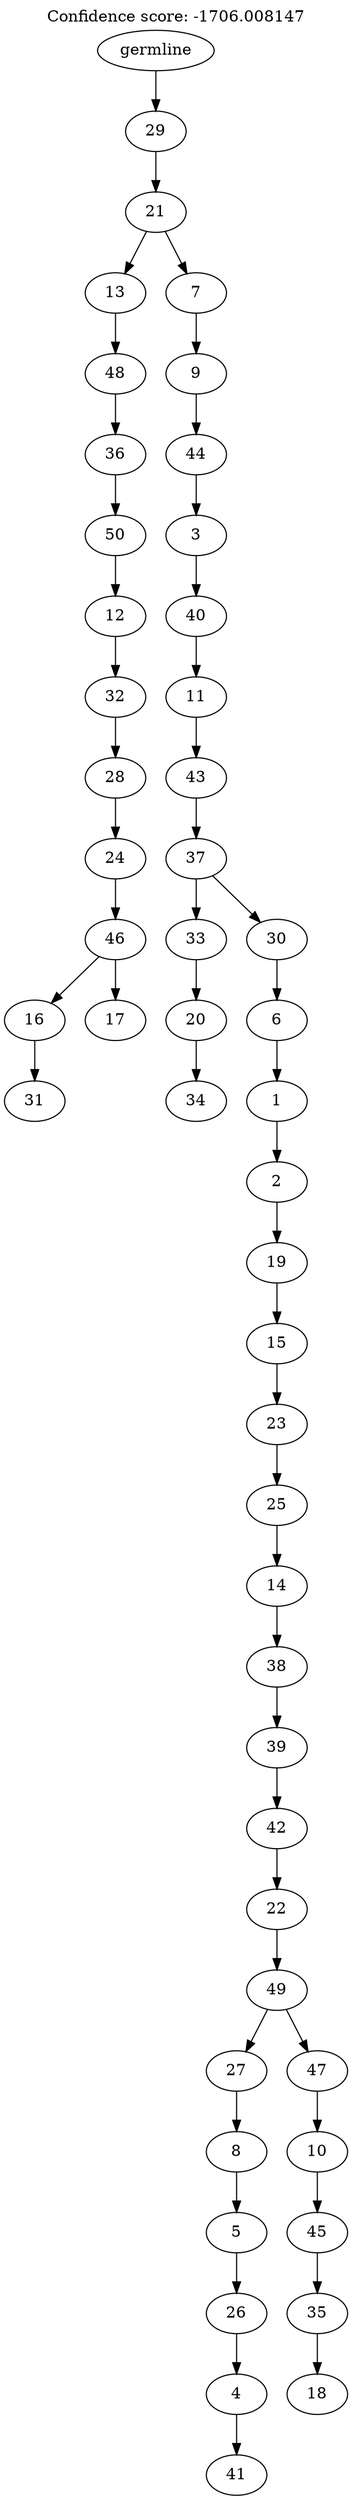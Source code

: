 digraph g {
	"48" -> "49";
	"49" [label="31"];
	"47" -> "48";
	"48" [label="16"];
	"47" -> "50";
	"50" [label="17"];
	"46" -> "47";
	"47" [label="46"];
	"45" -> "46";
	"46" [label="24"];
	"44" -> "45";
	"45" [label="28"];
	"43" -> "44";
	"44" [label="32"];
	"42" -> "43";
	"43" [label="12"];
	"41" -> "42";
	"42" [label="50"];
	"40" -> "41";
	"41" [label="36"];
	"39" -> "40";
	"40" [label="48"];
	"37" -> "38";
	"38" [label="34"];
	"36" -> "37";
	"37" [label="20"];
	"34" -> "35";
	"35" [label="41"];
	"33" -> "34";
	"34" [label="4"];
	"32" -> "33";
	"33" [label="26"];
	"31" -> "32";
	"32" [label="5"];
	"30" -> "31";
	"31" [label="8"];
	"28" -> "29";
	"29" [label="18"];
	"27" -> "28";
	"28" [label="35"];
	"26" -> "27";
	"27" [label="45"];
	"25" -> "26";
	"26" [label="10"];
	"24" -> "25";
	"25" [label="47"];
	"24" -> "30";
	"30" [label="27"];
	"23" -> "24";
	"24" [label="49"];
	"22" -> "23";
	"23" [label="22"];
	"21" -> "22";
	"22" [label="42"];
	"20" -> "21";
	"21" [label="39"];
	"19" -> "20";
	"20" [label="38"];
	"18" -> "19";
	"19" [label="14"];
	"17" -> "18";
	"18" [label="25"];
	"16" -> "17";
	"17" [label="23"];
	"15" -> "16";
	"16" [label="15"];
	"14" -> "15";
	"15" [label="19"];
	"13" -> "14";
	"14" [label="2"];
	"12" -> "13";
	"13" [label="1"];
	"11" -> "12";
	"12" [label="6"];
	"10" -> "11";
	"11" [label="30"];
	"10" -> "36";
	"36" [label="33"];
	"9" -> "10";
	"10" [label="37"];
	"8" -> "9";
	"9" [label="43"];
	"7" -> "8";
	"8" [label="11"];
	"6" -> "7";
	"7" [label="40"];
	"5" -> "6";
	"6" [label="3"];
	"4" -> "5";
	"5" [label="44"];
	"3" -> "4";
	"4" [label="9"];
	"2" -> "3";
	"3" [label="7"];
	"2" -> "39";
	"39" [label="13"];
	"1" -> "2";
	"2" [label="21"];
	"0" -> "1";
	"1" [label="29"];
	"0" [label="germline"];
	labelloc="t";
	label="Confidence score: -1706.008147";
}
